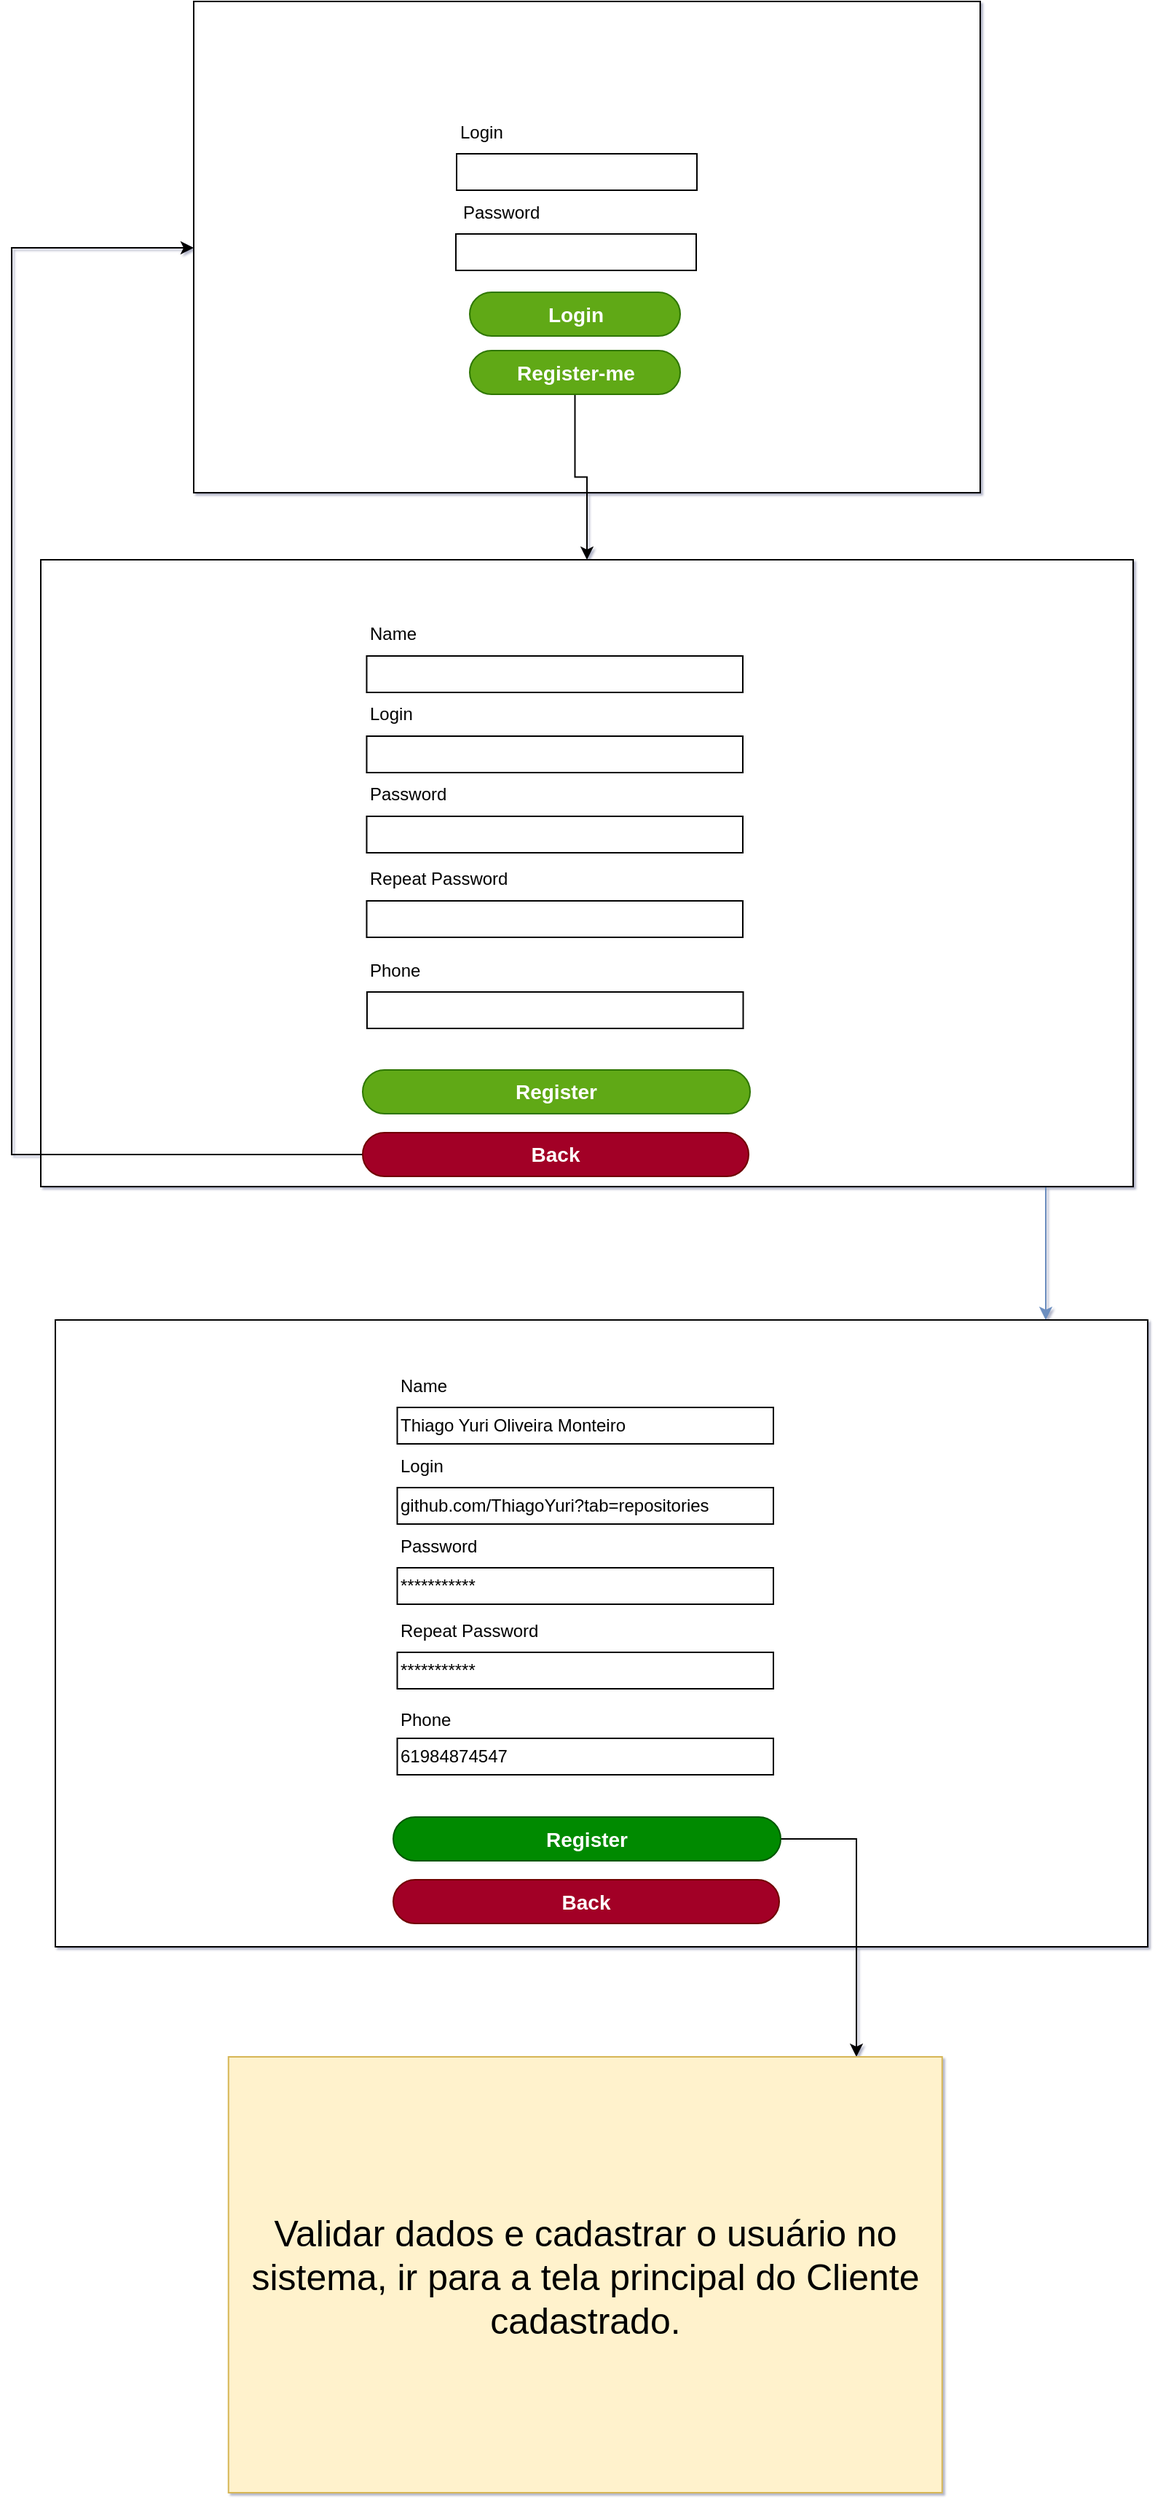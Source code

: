 <mxfile version="18.0.4" type="google"><diagram id="h-U2bVKkTX5Fa5S3kZlQ" name="Page-1"><mxGraphModel grid="1" page="0" gridSize="10" guides="1" tooltips="1" connect="1" arrows="1" fold="1" pageScale="1" pageWidth="827" pageHeight="1169" background="none" math="0" shadow="1"><root><mxCell id="0"/><mxCell id="1" parent="0"/><mxCell id="JzKn5_axZQ_XHLoTbtxB-2" value="" style="rounded=0;whiteSpace=wrap;html=1;" vertex="1" parent="1"><mxGeometry x="945" y="-350" width="540" height="337" as="geometry"/></mxCell><mxCell id="JzKn5_axZQ_XHLoTbtxB-35" style="edgeStyle=orthogonalEdgeStyle;rounded=0;orthogonalLoop=1;jettySize=auto;html=1;fillColor=#dae8fc;strokeColor=#6c8ebf;" edge="1" parent="1" source="JzKn5_axZQ_XHLoTbtxB-3" target="JzKn5_axZQ_XHLoTbtxB-33"><mxGeometry relative="1" as="geometry"><Array as="points"><mxPoint x="1530" y="490"/><mxPoint x="1530" y="490"/></Array></mxGeometry></mxCell><mxCell id="JzKn5_axZQ_XHLoTbtxB-3" value="" style="rounded=0;whiteSpace=wrap;html=1;glass=0;shadow=0;sketch=0;" vertex="1" parent="1"><mxGeometry x="840" y="33" width="750" height="430" as="geometry"/></mxCell><mxCell id="JzKn5_axZQ_XHLoTbtxB-4" value="Login" style="rounded=1;whiteSpace=wrap;html=1;arcSize=50;strokeColor=#2D7600;strokeWidth=1;fillColor=#60a917;whiteSpace=wrap;align=center;verticalAlign=middle;spacingLeft=0;fontStyle=1;fontSize=14;spacing=10;fontColor=#ffffff;" vertex="1" parent="1"><mxGeometry x="1134.5" y="-150.5" width="144.5" height="30" as="geometry"/></mxCell><mxCell id="JzKn5_axZQ_XHLoTbtxB-5" value="" style="rounded=0;whiteSpace=wrap;html=1;align=left;" vertex="1" parent="1"><mxGeometry x="1125.5" y="-245.5" width="165" height="25" as="geometry"/></mxCell><mxCell id="JzKn5_axZQ_XHLoTbtxB-6" value="" style="rounded=0;whiteSpace=wrap;html=1;align=left;" vertex="1" parent="1"><mxGeometry x="1125" y="-190.5" width="165" height="25" as="geometry"/></mxCell><mxCell id="JzKn5_axZQ_XHLoTbtxB-32" style="edgeStyle=orthogonalEdgeStyle;rounded=0;orthogonalLoop=1;jettySize=auto;html=1;" edge="1" parent="1" source="JzKn5_axZQ_XHLoTbtxB-12" target="JzKn5_axZQ_XHLoTbtxB-2"><mxGeometry relative="1" as="geometry"><Array as="points"><mxPoint x="820" y="441"/><mxPoint x="820" y="-181"/></Array></mxGeometry></mxCell><mxCell id="JzKn5_axZQ_XHLoTbtxB-12" value="Back" style="rounded=1;whiteSpace=wrap;html=1;arcSize=50;strokeColor=#6F0000;strokeWidth=1;fillColor=#a20025;fontColor=#ffffff;whiteSpace=wrap;align=center;verticalAlign=middle;spacingLeft=0;fontStyle=1;fontSize=14;spacing=10;" vertex="1" parent="1"><mxGeometry x="1061" y="426" width="265" height="30" as="geometry"/></mxCell><mxCell id="JzKn5_axZQ_XHLoTbtxB-13" value="Register" style="rounded=1;whiteSpace=wrap;html=1;arcSize=50;strokeColor=#2D7600;strokeWidth=1;fillColor=#60a917;fontColor=#ffffff;whiteSpace=wrap;align=center;verticalAlign=middle;spacingLeft=0;fontStyle=1;fontSize=14;spacing=10;" vertex="1" parent="1"><mxGeometry x="1061" y="383" width="266" height="30" as="geometry"/></mxCell><mxCell id="JzKn5_axZQ_XHLoTbtxB-14" value="Password" style="text;html=1;strokeColor=none;fillColor=none;align=left;verticalAlign=middle;whiteSpace=wrap;rounded=0;" vertex="1" parent="1"><mxGeometry x="1127.75" y="-220.5" width="60" height="30" as="geometry"/></mxCell><mxCell id="JzKn5_axZQ_XHLoTbtxB-15" value="Login" style="text;html=1;strokeColor=none;fillColor=none;align=left;verticalAlign=middle;whiteSpace=wrap;rounded=0;" vertex="1" parent="1"><mxGeometry x="1125.5" y="-275.5" width="60" height="30" as="geometry"/></mxCell><mxCell id="JzKn5_axZQ_XHLoTbtxB-17" style="edgeStyle=orthogonalEdgeStyle;rounded=0;orthogonalLoop=1;jettySize=auto;html=1;" edge="1" parent="1" source="JzKn5_axZQ_XHLoTbtxB-16" target="JzKn5_axZQ_XHLoTbtxB-3"><mxGeometry relative="1" as="geometry"/></mxCell><mxCell id="JzKn5_axZQ_XHLoTbtxB-16" value="Register-me" style="rounded=1;whiteSpace=wrap;html=1;arcSize=50;strokeColor=#2D7600;strokeWidth=1;fillColor=#60a917;fontColor=#ffffff;whiteSpace=wrap;align=center;verticalAlign=middle;spacingLeft=0;fontStyle=1;fontSize=14;spacing=10;" vertex="1" parent="1"><mxGeometry x="1134.5" y="-110.5" width="144.5" height="30" as="geometry"/></mxCell><mxCell id="JzKn5_axZQ_XHLoTbtxB-19" value="" style="rounded=0;whiteSpace=wrap;html=1;align=left;" vertex="1" parent="1"><mxGeometry x="1063.75" y="154" width="258.25" height="25" as="geometry"/></mxCell><mxCell id="JzKn5_axZQ_XHLoTbtxB-20" value="" style="rounded=0;whiteSpace=wrap;html=1;align=left;" vertex="1" parent="1"><mxGeometry x="1063.75" y="209" width="258.25" height="25" as="geometry"/></mxCell><mxCell id="JzKn5_axZQ_XHLoTbtxB-21" value="Password" style="text;html=1;strokeColor=none;fillColor=none;align=left;verticalAlign=middle;whiteSpace=wrap;rounded=0;" vertex="1" parent="1"><mxGeometry x="1063.75" y="179" width="60" height="30" as="geometry"/></mxCell><mxCell id="JzKn5_axZQ_XHLoTbtxB-31" value="" style="edgeStyle=orthogonalEdgeStyle;rounded=0;orthogonalLoop=1;jettySize=auto;html=1;" edge="1" parent="1" source="JzKn5_axZQ_XHLoTbtxB-22" target="JzKn5_axZQ_XHLoTbtxB-29"><mxGeometry relative="1" as="geometry"/></mxCell><mxCell id="JzKn5_axZQ_XHLoTbtxB-22" value="Login" style="text;html=1;strokeColor=none;fillColor=none;align=left;verticalAlign=middle;whiteSpace=wrap;rounded=0;" vertex="1" parent="1"><mxGeometry x="1063.75" y="124" width="60" height="30" as="geometry"/></mxCell><mxCell id="JzKn5_axZQ_XHLoTbtxB-23" value="" style="rounded=0;whiteSpace=wrap;html=1;align=left;" vertex="1" parent="1"><mxGeometry x="1064" y="329.5" width="258.25" height="25" as="geometry"/></mxCell><mxCell id="JzKn5_axZQ_XHLoTbtxB-24" value="Phone" style="text;html=1;strokeColor=none;fillColor=none;align=left;verticalAlign=middle;whiteSpace=wrap;rounded=0;" vertex="1" parent="1"><mxGeometry x="1064" y="299.5" width="60" height="30" as="geometry"/></mxCell><mxCell id="JzKn5_axZQ_XHLoTbtxB-25" value="" style="rounded=0;whiteSpace=wrap;html=1;align=left;" vertex="1" parent="1"><mxGeometry x="1063.75" y="267" width="258.25" height="25" as="geometry"/></mxCell><mxCell id="JzKn5_axZQ_XHLoTbtxB-26" value="Repeat Password" style="text;html=1;strokeColor=none;fillColor=none;align=left;verticalAlign=middle;whiteSpace=wrap;rounded=0;" vertex="1" parent="1"><mxGeometry x="1063.75" y="237" width="117" height="30" as="geometry"/></mxCell><mxCell id="JzKn5_axZQ_XHLoTbtxB-29" value="Name" style="text;html=1;strokeColor=none;fillColor=none;align=left;verticalAlign=middle;whiteSpace=wrap;rounded=0;" vertex="1" parent="1"><mxGeometry x="1063.75" y="69" width="60" height="30" as="geometry"/></mxCell><mxCell id="JzKn5_axZQ_XHLoTbtxB-30" value="" style="rounded=0;whiteSpace=wrap;html=1;align=left;" vertex="1" parent="1"><mxGeometry x="1063.75" y="99" width="258.25" height="25" as="geometry"/></mxCell><mxCell id="JzKn5_axZQ_XHLoTbtxB-33" value="" style="rounded=0;whiteSpace=wrap;html=1;" vertex="1" parent="1"><mxGeometry x="850" y="554.5" width="750" height="430" as="geometry"/></mxCell><mxCell id="JzKn5_axZQ_XHLoTbtxB-50" style="edgeStyle=orthogonalEdgeStyle;rounded=0;orthogonalLoop=1;jettySize=auto;html=1;fontSize=18;" edge="1" parent="1" source="JzKn5_axZQ_XHLoTbtxB-36" target="JzKn5_axZQ_XHLoTbtxB-49"><mxGeometry relative="1" as="geometry"><Array as="points"><mxPoint x="1400" y="911"/></Array></mxGeometry></mxCell><mxCell id="JzKn5_axZQ_XHLoTbtxB-36" value="Register" style="rounded=1;whiteSpace=wrap;html=1;arcSize=50;strokeColor=#005700;strokeWidth=1;fillColor=#008a00;fontColor=#ffffff;whiteSpace=wrap;align=center;verticalAlign=middle;spacingLeft=0;fontStyle=1;fontSize=14;spacing=10;" vertex="1" parent="1"><mxGeometry x="1082" y="895.5" width="266" height="30" as="geometry"/></mxCell><mxCell id="JzKn5_axZQ_XHLoTbtxB-37" value="github.com/ThiagoYuri?tab=repositories" style="rounded=0;whiteSpace=wrap;html=1;align=left;" vertex="1" parent="1"><mxGeometry x="1084.75" y="669.5" width="258.25" height="25" as="geometry"/></mxCell><mxCell id="JzKn5_axZQ_XHLoTbtxB-38" value="***********" style="rounded=0;whiteSpace=wrap;html=1;align=left;" vertex="1" parent="1"><mxGeometry x="1084.75" y="724.5" width="258.25" height="25" as="geometry"/></mxCell><mxCell id="JzKn5_axZQ_XHLoTbtxB-39" value="Password" style="text;html=1;strokeColor=none;fillColor=none;align=left;verticalAlign=middle;whiteSpace=wrap;rounded=0;" vertex="1" parent="1"><mxGeometry x="1084.75" y="694.5" width="60" height="30" as="geometry"/></mxCell><mxCell id="JzKn5_axZQ_XHLoTbtxB-40" value="" style="edgeStyle=orthogonalEdgeStyle;rounded=0;orthogonalLoop=1;jettySize=auto;html=1;" edge="1" parent="1" source="JzKn5_axZQ_XHLoTbtxB-41" target="JzKn5_axZQ_XHLoTbtxB-46"><mxGeometry relative="1" as="geometry"/></mxCell><mxCell id="JzKn5_axZQ_XHLoTbtxB-41" value="Login" style="text;html=1;strokeColor=none;fillColor=none;align=left;verticalAlign=middle;whiteSpace=wrap;rounded=0;" vertex="1" parent="1"><mxGeometry x="1084.75" y="639.5" width="60" height="30" as="geometry"/></mxCell><mxCell id="JzKn5_axZQ_XHLoTbtxB-42" value="61984874547" style="rounded=0;whiteSpace=wrap;html=1;align=left;" vertex="1" parent="1"><mxGeometry x="1084.75" y="841.5" width="258.25" height="25" as="geometry"/></mxCell><mxCell id="JzKn5_axZQ_XHLoTbtxB-43" value="Phone" style="text;html=1;strokeColor=none;fillColor=none;align=left;verticalAlign=middle;whiteSpace=wrap;rounded=0;" vertex="1" parent="1"><mxGeometry x="1084.75" y="813.5" width="60" height="30" as="geometry"/></mxCell><mxCell id="JzKn5_axZQ_XHLoTbtxB-44" value="***********" style="rounded=0;whiteSpace=wrap;html=1;align=left;" vertex="1" parent="1"><mxGeometry x="1084.75" y="782.5" width="258.25" height="25" as="geometry"/></mxCell><mxCell id="JzKn5_axZQ_XHLoTbtxB-45" value="Repeat Password" style="text;html=1;strokeColor=none;fillColor=none;align=left;verticalAlign=middle;whiteSpace=wrap;rounded=0;" vertex="1" parent="1"><mxGeometry x="1084.75" y="752.5" width="117" height="30" as="geometry"/></mxCell><mxCell id="JzKn5_axZQ_XHLoTbtxB-46" value="Name" style="text;html=1;strokeColor=none;fillColor=none;align=left;verticalAlign=middle;whiteSpace=wrap;rounded=0;" vertex="1" parent="1"><mxGeometry x="1084.75" y="584.5" width="60" height="30" as="geometry"/></mxCell><mxCell id="JzKn5_axZQ_XHLoTbtxB-47" value="Thiago Yuri Oliveira Monteiro" style="rounded=0;whiteSpace=wrap;html=1;align=left;" vertex="1" parent="1"><mxGeometry x="1084.75" y="614.5" width="258.25" height="25" as="geometry"/></mxCell><mxCell id="JzKn5_axZQ_XHLoTbtxB-48" value="Back" style="rounded=1;whiteSpace=wrap;html=1;arcSize=50;strokeColor=#6F0000;strokeWidth=1;fillColor=#a20025;fontColor=#ffffff;whiteSpace=wrap;align=center;verticalAlign=middle;spacingLeft=0;fontStyle=1;fontSize=14;spacing=10;" vertex="1" parent="1"><mxGeometry x="1082" y="938.5" width="265" height="30" as="geometry"/></mxCell><mxCell id="JzKn5_axZQ_XHLoTbtxB-49" value="&lt;font style=&quot;font-size: 25px;&quot;&gt;Validar dados e cadastrar o usuário no sistema, ir para a tela principal do Cliente cadastrado.&lt;/font&gt;" style="rounded=0;whiteSpace=wrap;html=1;shadow=0;glass=0;sketch=0;fillColor=#fff2cc;strokeColor=#d6b656;" vertex="1" parent="1"><mxGeometry x="968.87" y="1060" width="490" height="299" as="geometry"/></mxCell></root></mxGraphModel></diagram></mxfile>